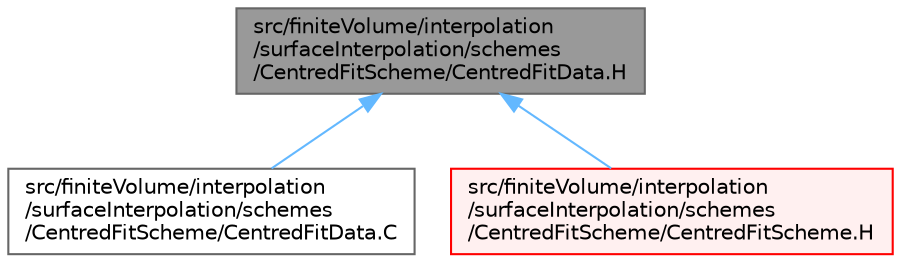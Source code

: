 digraph "src/finiteVolume/interpolation/surfaceInterpolation/schemes/CentredFitScheme/CentredFitData.H"
{
 // LATEX_PDF_SIZE
  bgcolor="transparent";
  edge [fontname=Helvetica,fontsize=10,labelfontname=Helvetica,labelfontsize=10];
  node [fontname=Helvetica,fontsize=10,shape=box,height=0.2,width=0.4];
  Node1 [id="Node000001",label="src/finiteVolume/interpolation\l/surfaceInterpolation/schemes\l/CentredFitScheme/CentredFitData.H",height=0.2,width=0.4,color="gray40", fillcolor="grey60", style="filled", fontcolor="black",tooltip=" "];
  Node1 -> Node2 [id="edge1_Node000001_Node000002",dir="back",color="steelblue1",style="solid",tooltip=" "];
  Node2 [id="Node000002",label="src/finiteVolume/interpolation\l/surfaceInterpolation/schemes\l/CentredFitScheme/CentredFitData.C",height=0.2,width=0.4,color="grey40", fillcolor="white", style="filled",URL="$CentredFitData_8C.html",tooltip=" "];
  Node1 -> Node3 [id="edge2_Node000001_Node000003",dir="back",color="steelblue1",style="solid",tooltip=" "];
  Node3 [id="Node000003",label="src/finiteVolume/interpolation\l/surfaceInterpolation/schemes\l/CentredFitScheme/CentredFitScheme.H",height=0.2,width=0.4,color="red", fillcolor="#FFF0F0", style="filled",URL="$CentredFitScheme_8H.html",tooltip=" "];
}
